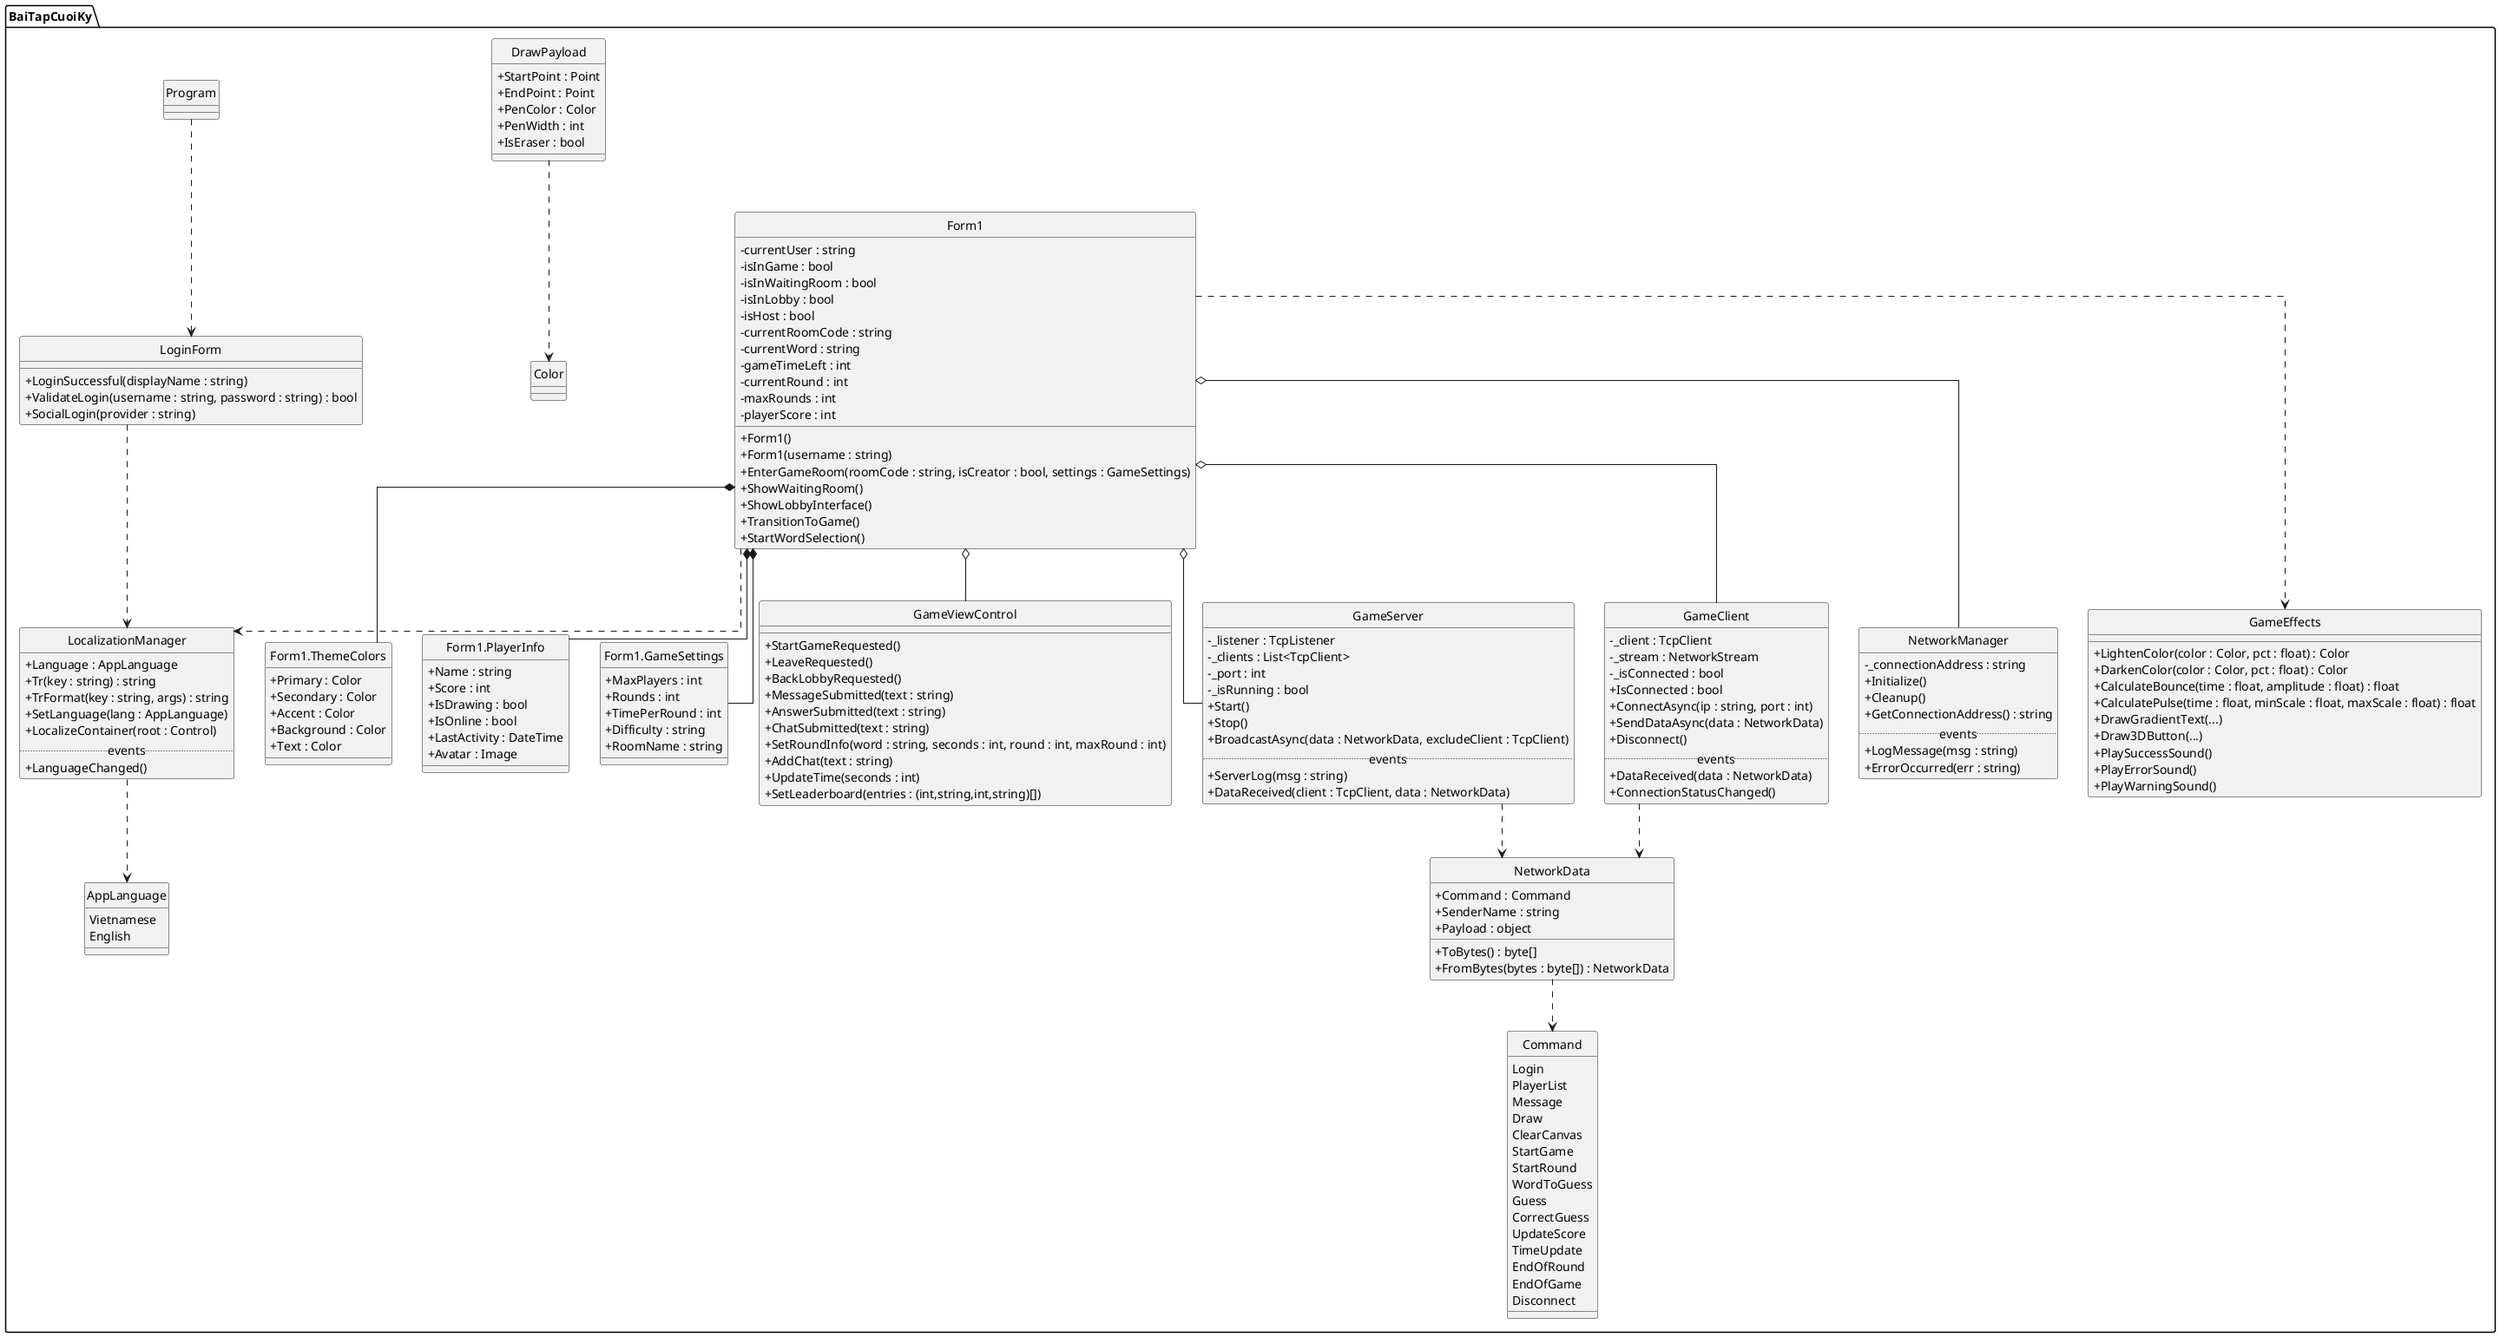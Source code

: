 @startuml
skinparam classAttributeIconSize 0
skinparam linetype ortho
hide circle

package "BaiTapCuoiKy" {

class Form1 {
  - currentUser : string
  - isInGame : bool
  - isInWaitingRoom : bool
  - isInLobby : bool
  - isHost : bool
  - currentRoomCode : string
  - currentWord : string
  - gameTimeLeft : int
  - currentRound : int
  - maxRounds : int
  - playerScore : int
  + Form1()
  + Form1(username : string)
  + EnterGameRoom(roomCode : string, isCreator : bool, settings : GameSettings)
  + ShowWaitingRoom()
  + ShowLobbyInterface()
  + TransitionToGame()
  + StartWordSelection()
}

class "Form1.ThemeColors" as ThemeColors {
  + Primary : Color
  + Secondary : Color
  + Accent : Color
  + Background : Color
  + Text : Color
}

class "Form1.PlayerInfo" as PlayerInfo {
  + Name : string
  + Score : int
  + IsDrawing : bool
  + IsOnline : bool
  + LastActivity : DateTime
  + Avatar : Image
}

class "Form1.GameSettings" as GameSettings {
  + MaxPlayers : int
  + Rounds : int
  + TimePerRound : int
  + Difficulty : string
  + RoomName : string
}

class GameViewControl {
  + StartGameRequested()
  + LeaveRequested()
  + BackLobbyRequested()
  + MessageSubmitted(text : string)
  + AnswerSubmitted(text : string)
  + ChatSubmitted(text : string)
  + SetRoundInfo(word : string, seconds : int, round : int, maxRound : int)
  + AddChat(text : string)
  + UpdateTime(seconds : int)
  + SetLeaderboard(entries : (int,string,int,string)[])
}

class GameServer {
  - _listener : TcpListener
  - _clients : List<TcpClient>
  - _port : int
  - _isRunning : bool
  + Start()
  + Stop()
  + BroadcastAsync(data : NetworkData, excludeClient : TcpClient)
  ..events..
  + ServerLog(msg : string)
  + DataReceived(client : TcpClient, data : NetworkData)
}

class GameClient {
  - _client : TcpClient
  - _stream : NetworkStream
  - _isConnected : bool
  + IsConnected : bool
  + ConnectAsync(ip : string, port : int)
  + SendDataAsync(data : NetworkData)
  + Disconnect()
  ..events..
  + DataReceived(data : NetworkData)
  + ConnectionStatusChanged()
}

class NetworkManager {
  - _connectionAddress : string
  + Initialize()
  + Cleanup()
  + GetConnectionAddress() : string
  ..events..
  + LogMessage(msg : string)
  + ErrorOccurred(err : string)
}

enum Command {
  Login
  PlayerList
  Message
  Draw
  ClearCanvas
  StartGame
  StartRound
  WordToGuess
  Guess
  CorrectGuess
  UpdateScore
  TimeUpdate
  EndOfRound
  EndOfGame
  Disconnect
}

class NetworkData {
  + Command : Command
  + SenderName : string
  + Payload : object
  + ToBytes() : byte[]
  + FromBytes(bytes : byte[]) : NetworkData
}

class DrawPayload {
  + StartPoint : Point
  + EndPoint : Point
  + PenColor : Color
  + PenWidth : int
  + IsEraser : bool
}

class LocalizationManager {
  + Language : AppLanguage
  + Tr(key : string) : string
  + TrFormat(key : string, args) : string
  + SetLanguage(lang : AppLanguage)
  + LocalizeContainer(root : Control)
  ..events..
  + LanguageChanged()
}

enum AppLanguage {
  Vietnamese
  English
}

class LoginForm {
  + LoginSuccessful(displayName : string)
  + ValidateLogin(username : string, password : string) : bool
  + SocialLogin(provider : string)
}

class Program

class GameEffects {
  + LightenColor(color : Color, pct : float) : Color
  + DarkenColor(color : Color, pct : float) : Color
  + CalculateBounce(time : float, amplitude : float) : float
  + CalculatePulse(time : float, minScale : float, maxScale : float) : float
  + DrawGradientText(...)
  + Draw3DButton(...)
  + PlaySuccessSound()
  + PlayErrorSound()
  + PlayWarningSound()
}

' relationships
Form1 o-- GameViewControl
Form1 o-- GameServer
Form1 o-- GameClient
Form1 o-- NetworkManager
Form1 *-- ThemeColors
Form1 *-- PlayerInfo
Form1 *-- GameSettings
GameServer ..> NetworkData
GameClient ..> NetworkData
NetworkData ..> Command
LocalizationManager ..> AppLanguage
LoginForm ..> LocalizationManager
Program ..> LoginForm
Form1 ..> LocalizationManager
Form1 ..> GameEffects
DrawPayload ..> Color

}
@enduml